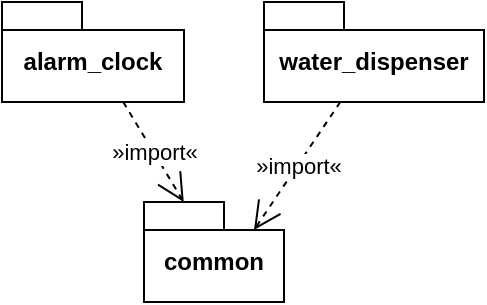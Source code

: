 <mxfile version="21.1.2" type="device">
  <diagram name="Page-1" id="SbMkGKcwmgGPy4BxQ9bb">
    <mxGraphModel dx="863" dy="505" grid="1" gridSize="10" guides="1" tooltips="1" connect="1" arrows="1" fold="1" page="1" pageScale="1" pageWidth="827" pageHeight="1169" math="0" shadow="0">
      <root>
        <mxCell id="0" />
        <mxCell id="1" parent="0" />
        <mxCell id="0qaWd-XE_jEfY3D3Gxwj-2" value="common" style="shape=folder;fontStyle=1;spacingTop=10;tabWidth=40;tabHeight=14;tabPosition=left;html=1;whiteSpace=wrap;" vertex="1" parent="1">
          <mxGeometry x="520" y="410" width="70" height="50" as="geometry" />
        </mxCell>
        <mxCell id="0qaWd-XE_jEfY3D3Gxwj-3" value="water_dispenser" style="shape=folder;fontStyle=1;spacingTop=10;tabWidth=40;tabHeight=14;tabPosition=left;html=1;whiteSpace=wrap;" vertex="1" parent="1">
          <mxGeometry x="580" y="310" width="110" height="50" as="geometry" />
        </mxCell>
        <mxCell id="0qaWd-XE_jEfY3D3Gxwj-4" value="alarm_clock" style="shape=folder;fontStyle=1;spacingTop=10;tabWidth=40;tabHeight=14;tabPosition=left;html=1;whiteSpace=wrap;" vertex="1" parent="1">
          <mxGeometry x="449" y="310" width="91" height="50" as="geometry" />
        </mxCell>
        <mxCell id="0qaWd-XE_jEfY3D3Gxwj-5" value="»import«" style="endArrow=open;endSize=12;dashed=1;html=1;rounded=0;" edge="1" parent="1" source="0qaWd-XE_jEfY3D3Gxwj-4" target="0qaWd-XE_jEfY3D3Gxwj-2">
          <mxGeometry width="160" relative="1" as="geometry">
            <mxPoint x="210" y="600" as="sourcePoint" />
            <mxPoint x="370" y="600" as="targetPoint" />
          </mxGeometry>
        </mxCell>
        <mxCell id="0qaWd-XE_jEfY3D3Gxwj-6" value="»import«" style="endArrow=open;endSize=12;dashed=1;html=1;rounded=0;entryX=0;entryY=0;entryDx=55;entryDy=14;entryPerimeter=0;" edge="1" parent="1" source="0qaWd-XE_jEfY3D3Gxwj-3" target="0qaWd-XE_jEfY3D3Gxwj-2">
          <mxGeometry width="160" relative="1" as="geometry">
            <mxPoint x="490" y="490" as="sourcePoint" />
            <mxPoint x="270" y="474" as="targetPoint" />
          </mxGeometry>
        </mxCell>
      </root>
    </mxGraphModel>
  </diagram>
</mxfile>
